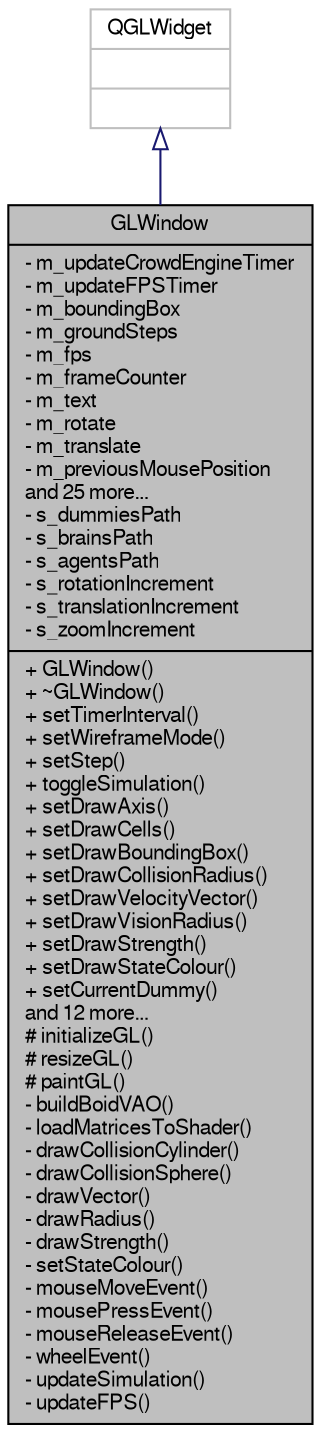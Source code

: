 digraph "GLWindow"
{
  edge [fontname="FreeSans",fontsize="10",labelfontname="FreeSans",labelfontsize="10"];
  node [fontname="FreeSans",fontsize="10",shape=record];
  Node1 [label="{GLWindow\n|- m_updateCrowdEngineTimer\l- m_updateFPSTimer\l- m_boundingBox\l- m_groundSteps\l- m_fps\l- m_frameCounter\l- m_text\l- m_rotate\l- m_translate\l- m_previousMousePosition\land 25 more...\l- s_dummiesPath\l- s_brainsPath\l- s_agentsPath\l- s_rotationIncrement\l- s_translationIncrement\l- s_zoomIncrement\l|+ GLWindow()\l+ ~GLWindow()\l+ setTimerInterval()\l+ setWireframeMode()\l+ setStep()\l+ toggleSimulation()\l+ setDrawAxis()\l+ setDrawCells()\l+ setDrawBoundingBox()\l+ setDrawCollisionRadius()\l+ setDrawVelocityVector()\l+ setDrawVisionRadius()\l+ setDrawStrength()\l+ setDrawStateColour()\l+ setCurrentDummy()\land 12 more...\l# initializeGL()\l# resizeGL()\l# paintGL()\l- buildBoidVAO()\l- loadMatricesToShader()\l- drawCollisionCylinder()\l- drawCollisionSphere()\l- drawVector()\l- drawRadius()\l- drawStrength()\l- setStateColour()\l- mouseMoveEvent()\l- mousePressEvent()\l- mouseReleaseEvent()\l- wheelEvent()\l- updateSimulation()\l- updateFPS()\l}",height=0.2,width=0.4,color="black", fillcolor="grey75", style="filled" fontcolor="black"];
  Node2 -> Node1 [dir="back",color="midnightblue",fontsize="10",style="solid",arrowtail="onormal",fontname="FreeSans"];
  Node2 [label="{QGLWidget\n||}",height=0.2,width=0.4,color="grey75", fillcolor="white", style="filled"];
}
